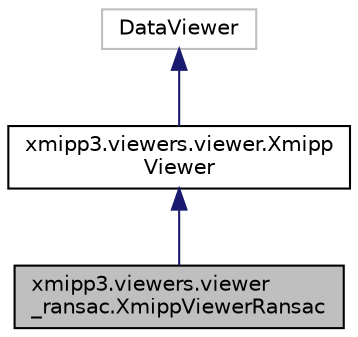 digraph "xmipp3.viewers.viewer_ransac.XmippViewerRansac"
{
  edge [fontname="Helvetica",fontsize="10",labelfontname="Helvetica",labelfontsize="10"];
  node [fontname="Helvetica",fontsize="10",shape=record];
  Node0 [label="xmipp3.viewers.viewer\l_ransac.XmippViewerRansac",height=0.2,width=0.4,color="black", fillcolor="grey75", style="filled", fontcolor="black"];
  Node1 -> Node0 [dir="back",color="midnightblue",fontsize="10",style="solid",fontname="Helvetica"];
  Node1 [label="xmipp3.viewers.viewer.Xmipp\lViewer",height=0.2,width=0.4,color="black", fillcolor="white", style="filled",URL="$classxmipp3_1_1viewers_1_1viewer_1_1XmippViewer.html"];
  Node2 -> Node1 [dir="back",color="midnightblue",fontsize="10",style="solid",fontname="Helvetica"];
  Node2 [label="DataViewer",height=0.2,width=0.4,color="grey75", fillcolor="white", style="filled"];
}
